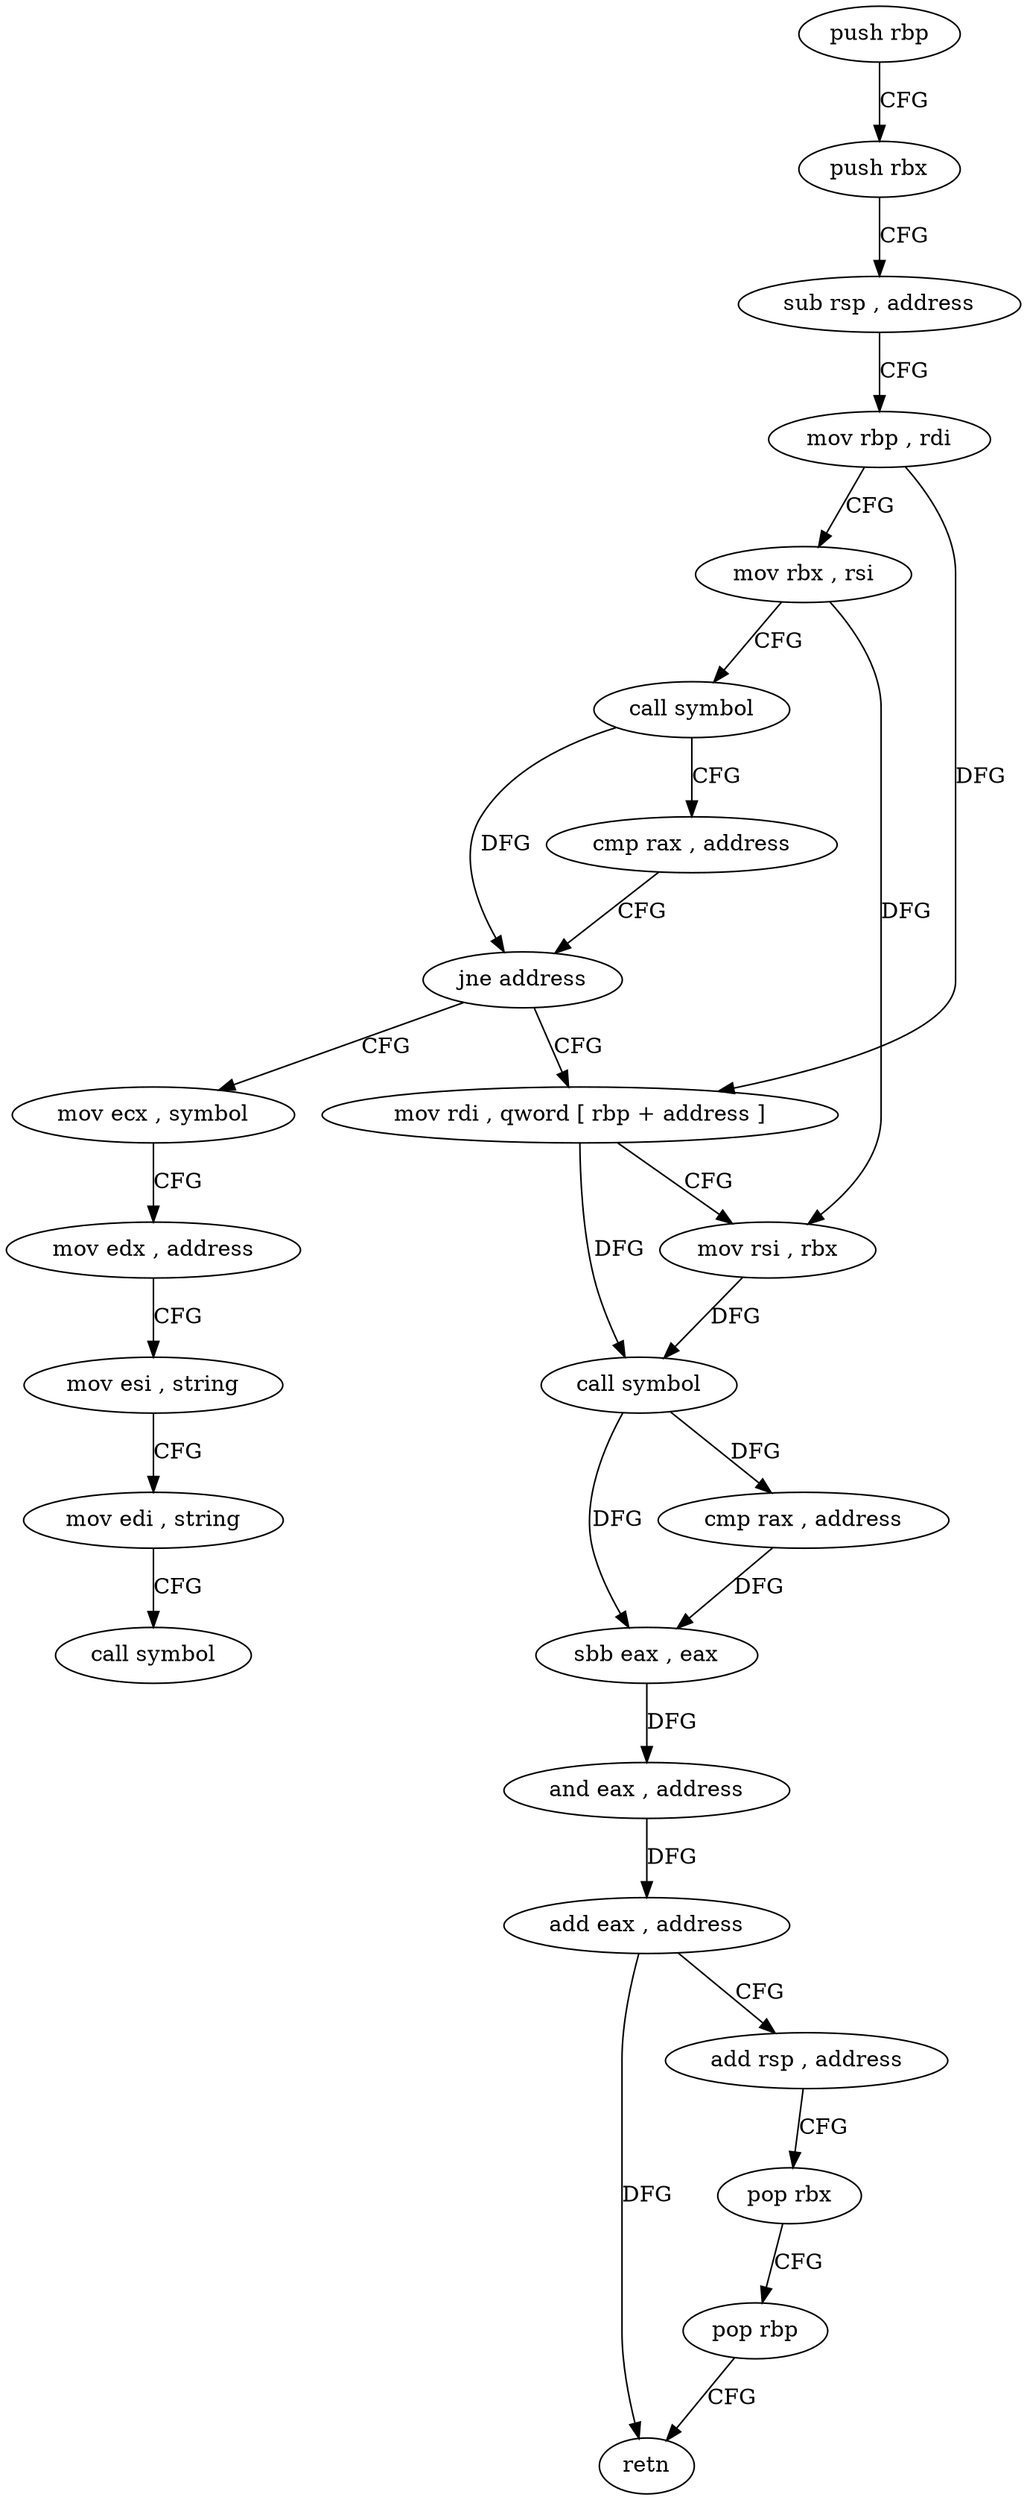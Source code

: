 digraph "func" {
"4205891" [label = "push rbp" ]
"4205892" [label = "push rbx" ]
"4205893" [label = "sub rsp , address" ]
"4205897" [label = "mov rbp , rdi" ]
"4205900" [label = "mov rbx , rsi" ]
"4205903" [label = "call symbol" ]
"4205908" [label = "cmp rax , address" ]
"4205912" [label = "jne address" ]
"4205945" [label = "mov ecx , symbol" ]
"4205914" [label = "mov rdi , qword [ rbp + address ]" ]
"4205950" [label = "mov edx , address" ]
"4205955" [label = "mov esi , string" ]
"4205960" [label = "mov edi , string" ]
"4205965" [label = "call symbol" ]
"4205918" [label = "mov rsi , rbx" ]
"4205921" [label = "call symbol" ]
"4205926" [label = "cmp rax , address" ]
"4205930" [label = "sbb eax , eax" ]
"4205932" [label = "and eax , address" ]
"4205935" [label = "add eax , address" ]
"4205938" [label = "add rsp , address" ]
"4205942" [label = "pop rbx" ]
"4205943" [label = "pop rbp" ]
"4205944" [label = "retn" ]
"4205891" -> "4205892" [ label = "CFG" ]
"4205892" -> "4205893" [ label = "CFG" ]
"4205893" -> "4205897" [ label = "CFG" ]
"4205897" -> "4205900" [ label = "CFG" ]
"4205897" -> "4205914" [ label = "DFG" ]
"4205900" -> "4205903" [ label = "CFG" ]
"4205900" -> "4205918" [ label = "DFG" ]
"4205903" -> "4205908" [ label = "CFG" ]
"4205903" -> "4205912" [ label = "DFG" ]
"4205908" -> "4205912" [ label = "CFG" ]
"4205912" -> "4205945" [ label = "CFG" ]
"4205912" -> "4205914" [ label = "CFG" ]
"4205945" -> "4205950" [ label = "CFG" ]
"4205914" -> "4205918" [ label = "CFG" ]
"4205914" -> "4205921" [ label = "DFG" ]
"4205950" -> "4205955" [ label = "CFG" ]
"4205955" -> "4205960" [ label = "CFG" ]
"4205960" -> "4205965" [ label = "CFG" ]
"4205918" -> "4205921" [ label = "DFG" ]
"4205921" -> "4205926" [ label = "DFG" ]
"4205921" -> "4205930" [ label = "DFG" ]
"4205926" -> "4205930" [ label = "DFG" ]
"4205930" -> "4205932" [ label = "DFG" ]
"4205932" -> "4205935" [ label = "DFG" ]
"4205935" -> "4205938" [ label = "CFG" ]
"4205935" -> "4205944" [ label = "DFG" ]
"4205938" -> "4205942" [ label = "CFG" ]
"4205942" -> "4205943" [ label = "CFG" ]
"4205943" -> "4205944" [ label = "CFG" ]
}
